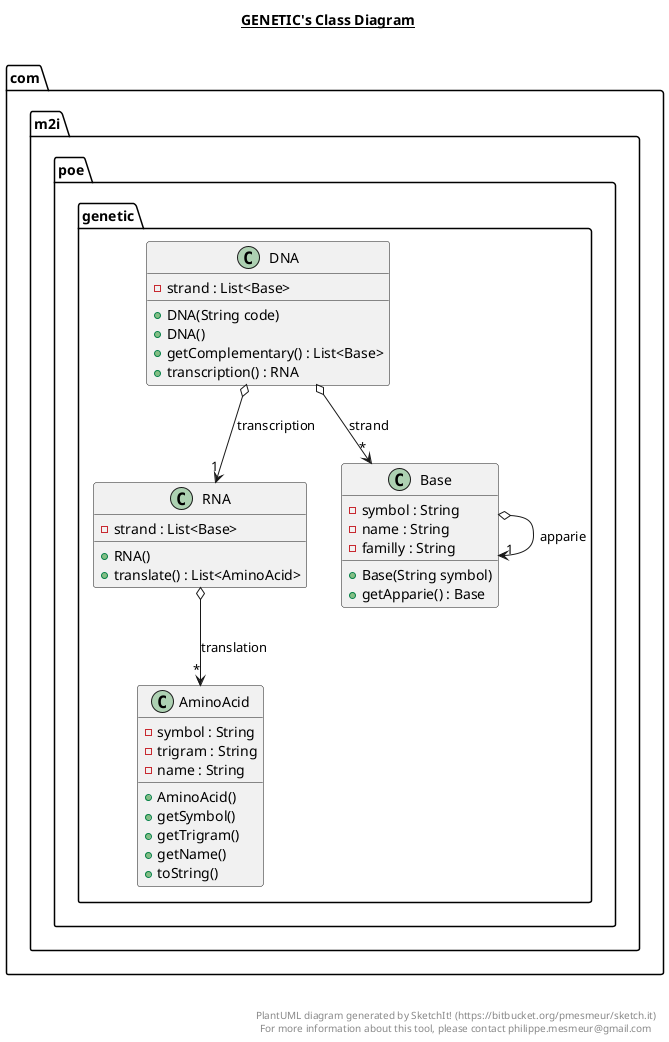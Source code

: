 @startuml

title __GENETIC's Class Diagram__\n

  package com.m2i.poe {
    package com.m2i.poe.genetic {
      class RNA {
          - strand : List<Base>
          + RNA()
          + translate() : List<AminoAcid>
      }
    }
  }
  

  package com.m2i.poe {
    package com.m2i.poe.genetic {
      class AminoAcid {
          - symbol : String
          - trigram : String
          - name : String
          + AminoAcid()
          + getSymbol()
          + getTrigram()
          + getName()
          + toString()
      }
    }
  }
  

  package com.m2i.poe {
    package com.m2i.poe.genetic {
      class Base {
          - symbol : String
          - name : String
          - familly : String
          + Base(String symbol)
          + getApparie() : Base
      }
    }
  }
  

  package com.m2i.poe {
    package com.m2i.poe.genetic {
      class DNA {
          - strand : List<Base>
          + DNA(String code)
          + DNA()
          + getComplementary() : List<Base>
          + transcription() : RNA
      }
    }
  }

  Base o--> "1" Base : apparie
  DNA o--> "*" Base : strand
  DNA o--> "1" RNA : transcription
  RNA o--> "*" AminoAcid : translation




right footer


PlantUML diagram generated by SketchIt! (https://bitbucket.org/pmesmeur/sketch.it)
For more information about this tool, please contact philippe.mesmeur@gmail.com
endfooter

@enduml
